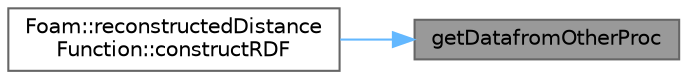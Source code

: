 digraph "getDatafromOtherProc"
{
 // LATEX_PDF_SIZE
  bgcolor="transparent";
  edge [fontname=Helvetica,fontsize=10,labelfontname=Helvetica,labelfontsize=10];
  node [fontname=Helvetica,fontsize=10,shape=box,height=0.2,width=0.4];
  rankdir="RL";
  Node1 [id="Node000001",label="getDatafromOtherProc",height=0.2,width=0.4,color="gray40", fillcolor="grey60", style="filled", fontcolor="black",tooltip=" "];
  Node1 -> Node2 [id="edge1_Node000001_Node000002",dir="back",color="steelblue1",style="solid",tooltip=" "];
  Node2 [id="Node000002",label="Foam::reconstructedDistance\lFunction::constructRDF",height=0.2,width=0.4,color="grey40", fillcolor="white", style="filled",URL="$classFoam_1_1reconstructedDistanceFunction.html#abea8ef152bf152a77389e1a0c9b24cf7",tooltip=" "];
}
